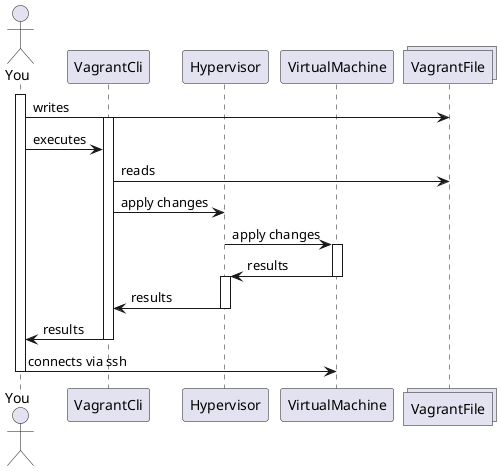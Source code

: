 @startuml

actor You
participant VagrantCli
participant Hypervisor
participant VirtualMachine
collections VagrantFile
activate You
You -> VagrantFile: writes
activate VagrantCli
You -> VagrantCli: executes
VagrantCli -> VagrantFile: reads
VagrantCli -> Hypervisor: apply changes
Hypervisor -> VirtualMachine: apply changes
activate VirtualMachine
VirtualMachine -> Hypervisor: results
deactivate VirtualMachine
activate Hypervisor
Hypervisor -> VagrantCli: results
deactivate Hypervisor
VagrantCli -> You: results
deactivate VagrantCli
You -> VirtualMachine: connects via ssh
deactivate You
@enduml